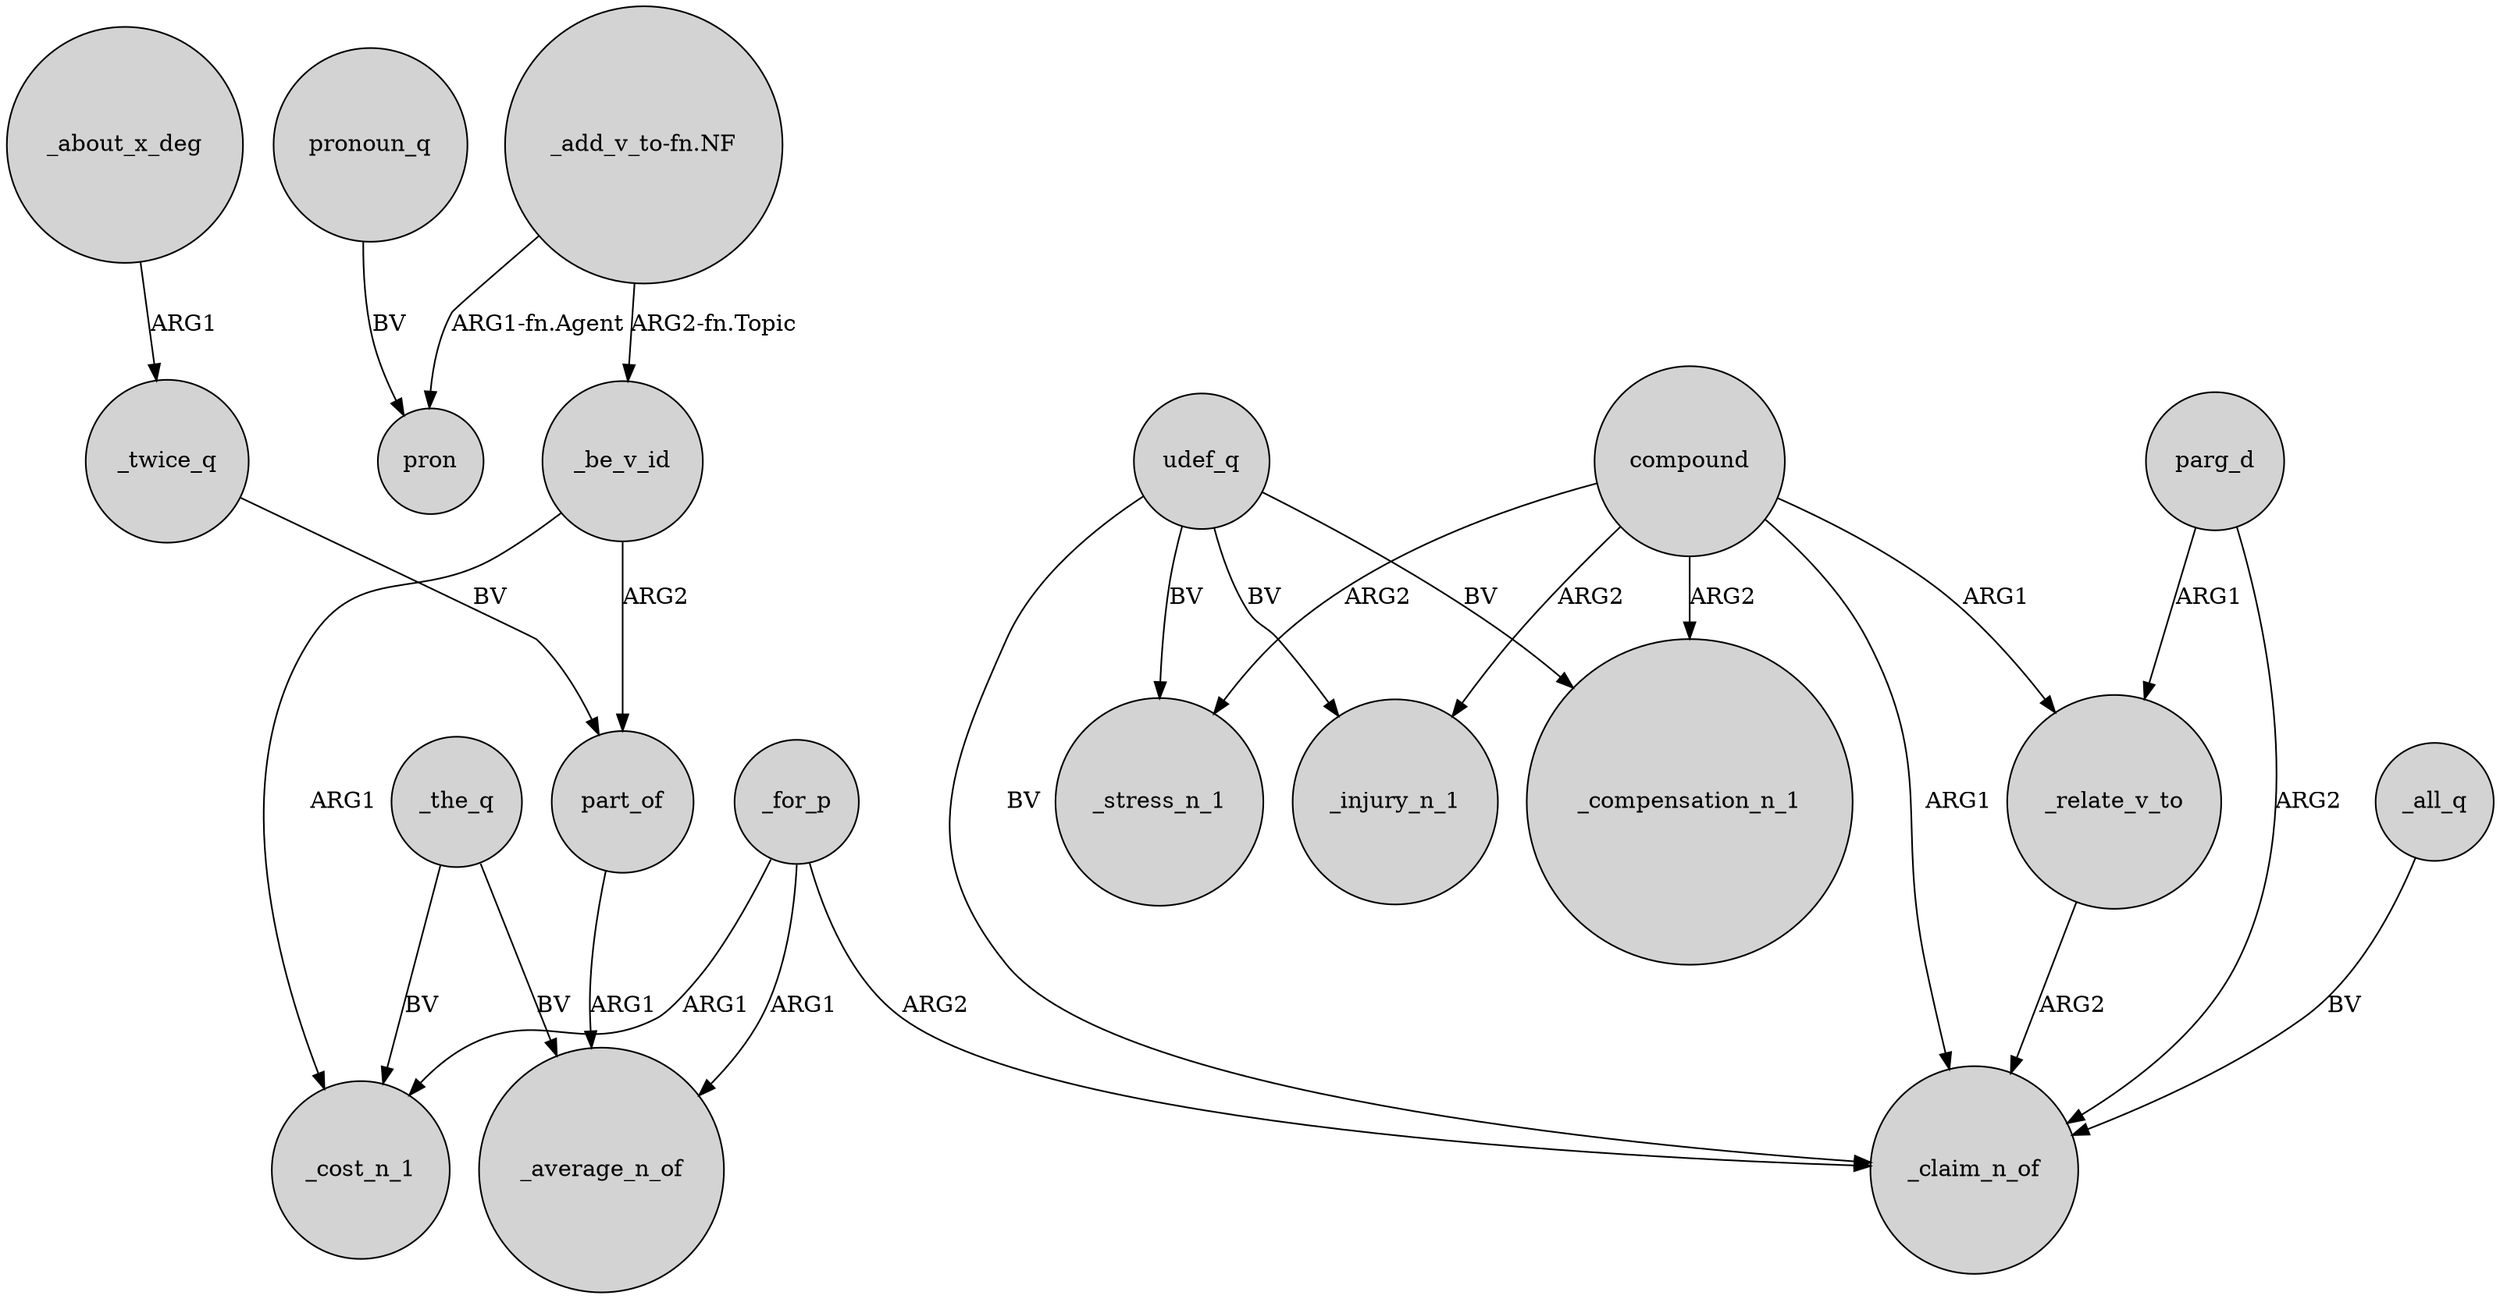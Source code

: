 digraph {
	node [shape=circle style=filled]
	"_add_v_to-fn.NF" -> _be_v_id [label="ARG2-fn.Topic"]
	udef_q -> _stress_n_1 [label=BV]
	udef_q -> _compensation_n_1 [label=BV]
	compound -> _injury_n_1 [label=ARG2]
	_be_v_id -> _cost_n_1 [label=ARG1]
	compound -> _compensation_n_1 [label=ARG2]
	parg_d -> _relate_v_to [label=ARG1]
	compound -> _claim_n_of [label=ARG1]
	_all_q -> _claim_n_of [label=BV]
	_the_q -> _cost_n_1 [label=BV]
	_for_p -> _average_n_of [label=ARG1]
	_for_p -> _claim_n_of [label=ARG2]
	pronoun_q -> pron [label=BV]
	_the_q -> _average_n_of [label=BV]
	udef_q -> _injury_n_1 [label=BV]
	_twice_q -> part_of [label=BV]
	"_add_v_to-fn.NF" -> pron [label="ARG1-fn.Agent"]
	part_of -> _average_n_of [label=ARG1]
	parg_d -> _claim_n_of [label=ARG2]
	_about_x_deg -> _twice_q [label=ARG1]
	_relate_v_to -> _claim_n_of [label=ARG2]
	compound -> _relate_v_to [label=ARG1]
	compound -> _stress_n_1 [label=ARG2]
	udef_q -> _claim_n_of [label=BV]
	_for_p -> _cost_n_1 [label=ARG1]
	_be_v_id -> part_of [label=ARG2]
}
